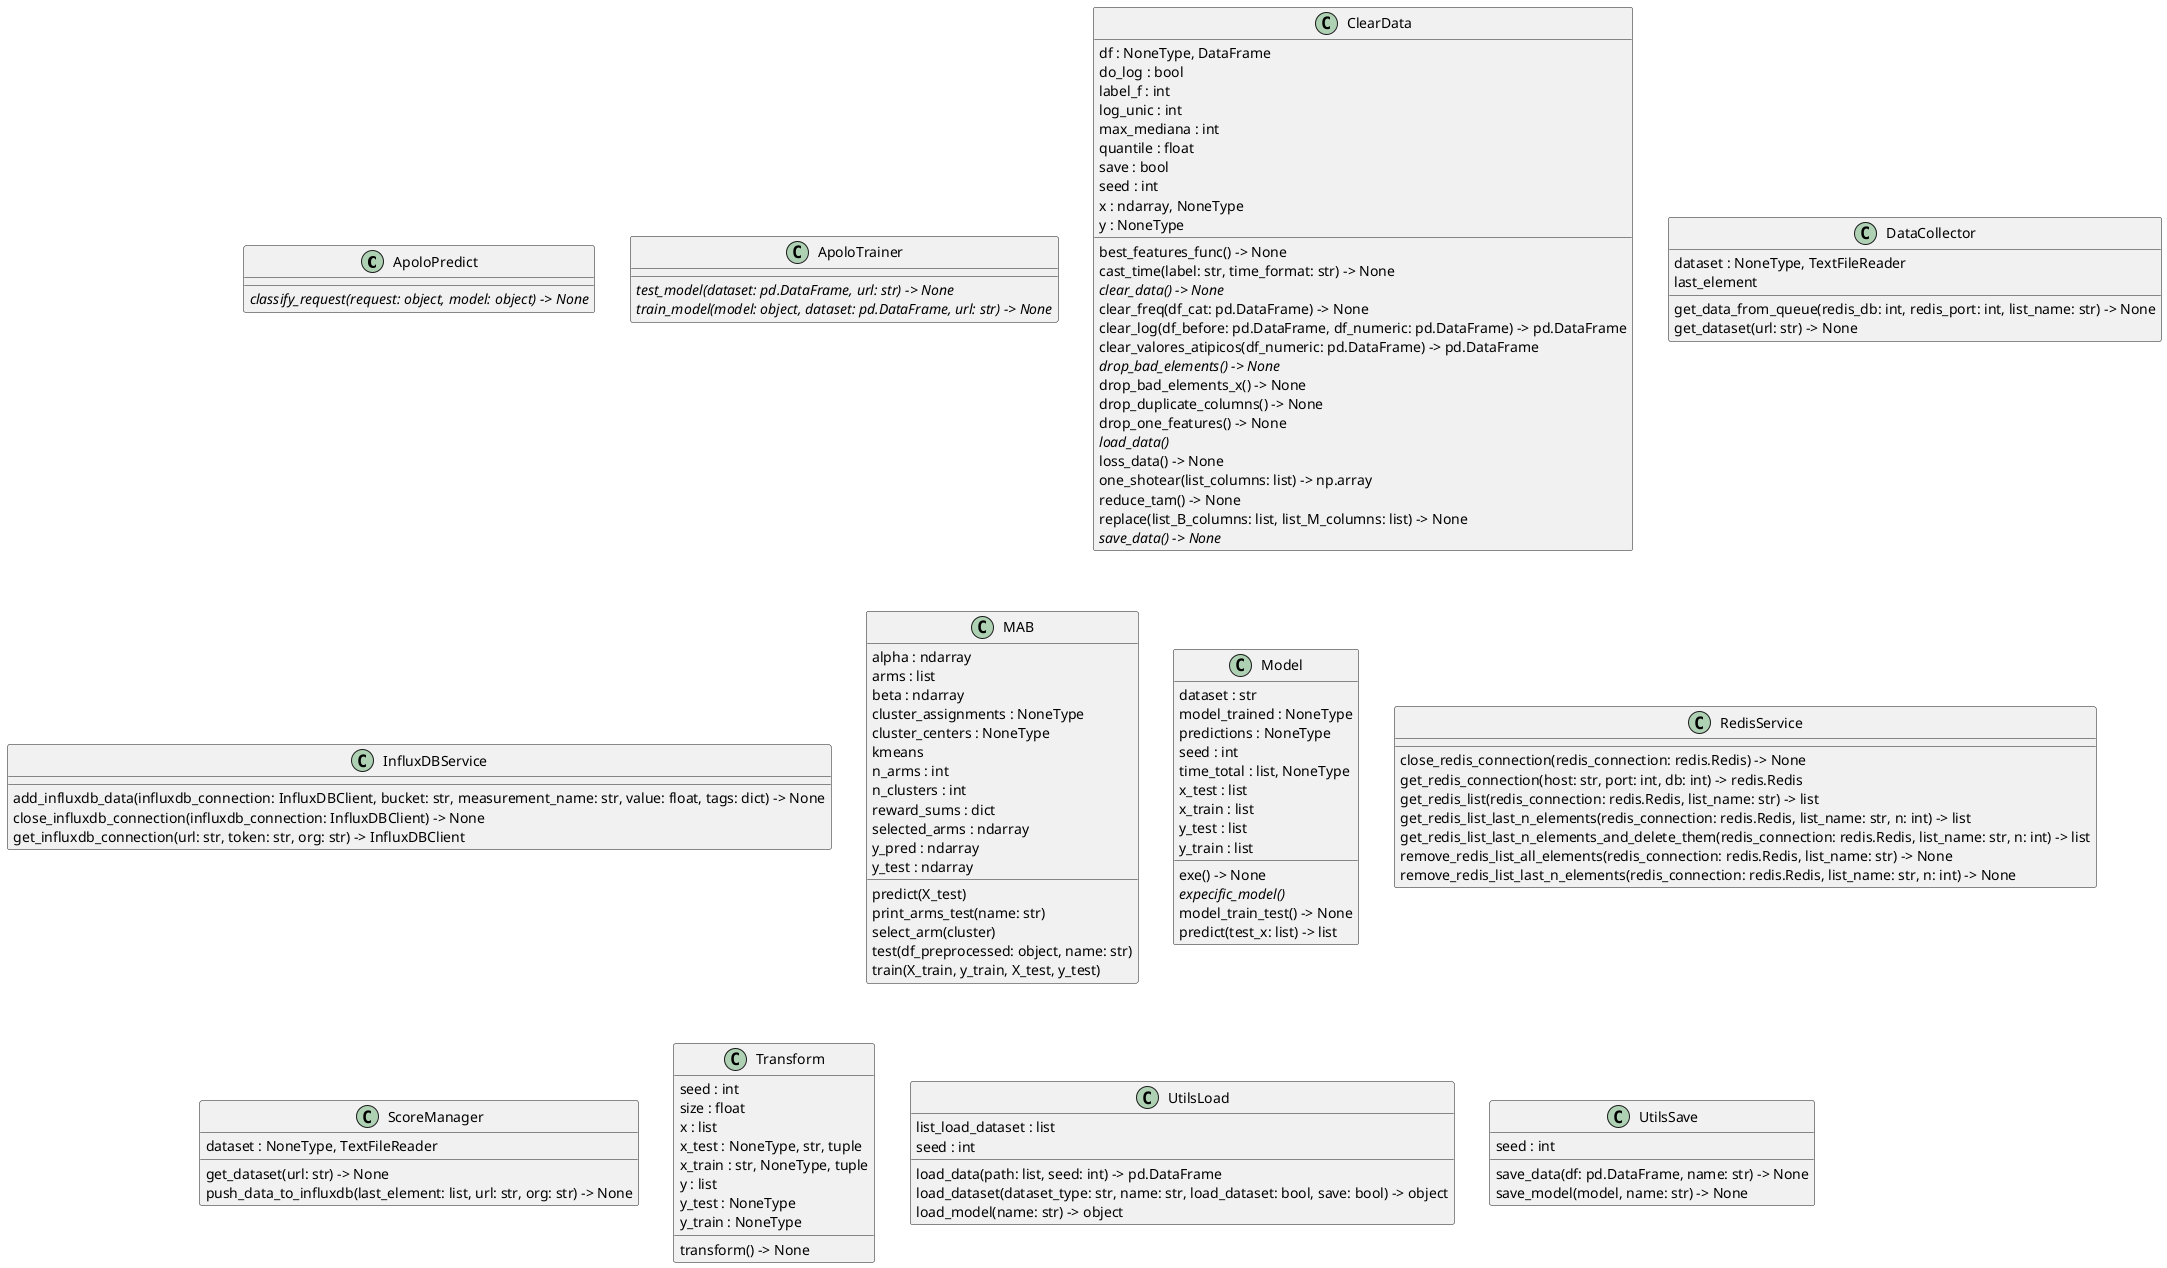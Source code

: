 @startuml classes_Apolo
set namespaceSeparator none
class "ApoloPredict" as ids.Apolo.model_predict.apolo_classifier.ApoloPredict {
  {abstract}classify_request(request: object, model: object) -> None
}
class "ApoloTrainer" as ids.Apolo.model_train.apolo_trainer.ApoloTrainer {
  {abstract}test_model(dataset: pd.DataFrame, url: str) -> None
  {abstract}train_model(model: object, dataset: pd.DataFrame, url: str) -> None
}
class "ClearData" as ids.Apolo.preprocesing.clear_data.ClearData {
  df : NoneType, DataFrame
  do_log : bool
  label_f : int
  log_unic : int
  max_mediana : int
  quantile : float
  save : bool
  seed : int
  x : ndarray, NoneType
  y : NoneType
  best_features_func() -> None
  cast_time(label: str, time_format: str) -> None
  {abstract}clear_data() -> None
  clear_freq(df_cat: pd.DataFrame) -> None
  clear_log(df_before: pd.DataFrame, df_numeric: pd.DataFrame) -> pd.DataFrame
  clear_valores_atipicos(df_numeric: pd.DataFrame) -> pd.DataFrame
  {abstract}drop_bad_elements() -> None
  drop_bad_elements_x() -> None
  drop_duplicate_columns() -> None
  drop_one_features() -> None
  {abstract}load_data()
  loss_data() -> None
  one_shotear(list_columns: list) -> np.array
  reduce_tam() -> None
  replace(list_B_columns: list, list_M_columns: list) -> None
  {abstract}save_data() -> None
}
class "DataCollector" as ids.Apolo.storage.data_collector.DataCollector {
  dataset : NoneType, TextFileReader
  last_element
  get_data_from_queue(redis_db: int, redis_port: int, list_name: str) -> None
  get_dataset(url: str) -> None
}
class "InfluxDBService" as ids.Apolo.services.influxdb_service.InfluxDBService {
  add_influxdb_data(influxdb_connection: InfluxDBClient, bucket: str, measurement_name: str, value: float, tags: dict) -> None
  close_influxdb_connection(influxdb_connection: InfluxDBClient) -> None
  get_influxdb_connection(url: str, token: str, org: str) -> InfluxDBClient
}
class "MAB" as ids.Apolo.layers.mab.mab.MAB {
  alpha : ndarray
  arms : list
  beta : ndarray
  cluster_assignments : NoneType
  cluster_centers : NoneType
  kmeans
  n_arms : int
  n_clusters : int
  reward_sums : dict
  selected_arms : ndarray
  y_pred : ndarray
  y_test : ndarray
  predict(X_test)
  print_arms_test(name: str)
  select_arm(cluster)
  test(df_preprocessed: object, name: str)
  train(X_train, y_train, X_test, y_test)
}
class "Model" as ids.Apolo.layers.models.model.Model {
  dataset : str
  model_trained : NoneType
  predictions : NoneType
  seed : int
  time_total : list, NoneType
  x_test : list
  x_train : list
  y_test : list
  y_train : list
  exe() -> None
  {abstract}expecific_model()
  model_train_test() -> None
  predict(test_x: list) -> list
}
class "RedisService" as ids.Apolo.services.redis_service.RedisService {
  close_redis_connection(redis_connection: redis.Redis) -> None
  get_redis_connection(host: str, port: int, db: int) -> redis.Redis
  get_redis_list(redis_connection: redis.Redis, list_name: str) -> list
  get_redis_list_last_n_elements(redis_connection: redis.Redis, list_name: str, n: int) -> list
  get_redis_list_last_n_elements_and_delete_them(redis_connection: redis.Redis, list_name: str, n: int) -> list
  remove_redis_list_all_elements(redis_connection: redis.Redis, list_name: str) -> None
  remove_redis_list_last_n_elements(redis_connection: redis.Redis, list_name: str, n: int) -> None
}
class "ScoreManager" as ids.Apolo.storage.score_manager.ScoreManager {
  dataset : NoneType, TextFileReader
  get_dataset(url: str) -> None
  push_data_to_influxdb(last_element: list, url: str, org: str) -> None
}
class "Transform" as ids.Apolo.preprocesing.transform.Transform {
  seed : int
  size : float
  x : list
  x_test : NoneType, str, tuple
  x_train : str, NoneType, tuple
  y : list
  y_test : NoneType
  y_train : NoneType
  transform() -> None
}
class "UtilsLoad" as ids.Apolo.utils.load.UtilsLoad {
  list_load_dataset : list
  seed : int
  load_data(path: list, seed: int) -> pd.DataFrame
  load_dataset(dataset_type: str, name: str, load_dataset: bool, save: bool) -> object
  load_model(name: str) -> object
}
class "UtilsSave" as ids.Apolo.utils.save.UtilsSave {
  seed : int
  save_data(df: pd.DataFrame, name: str) -> None
  save_model(model, name: str) -> None
}
@enduml
